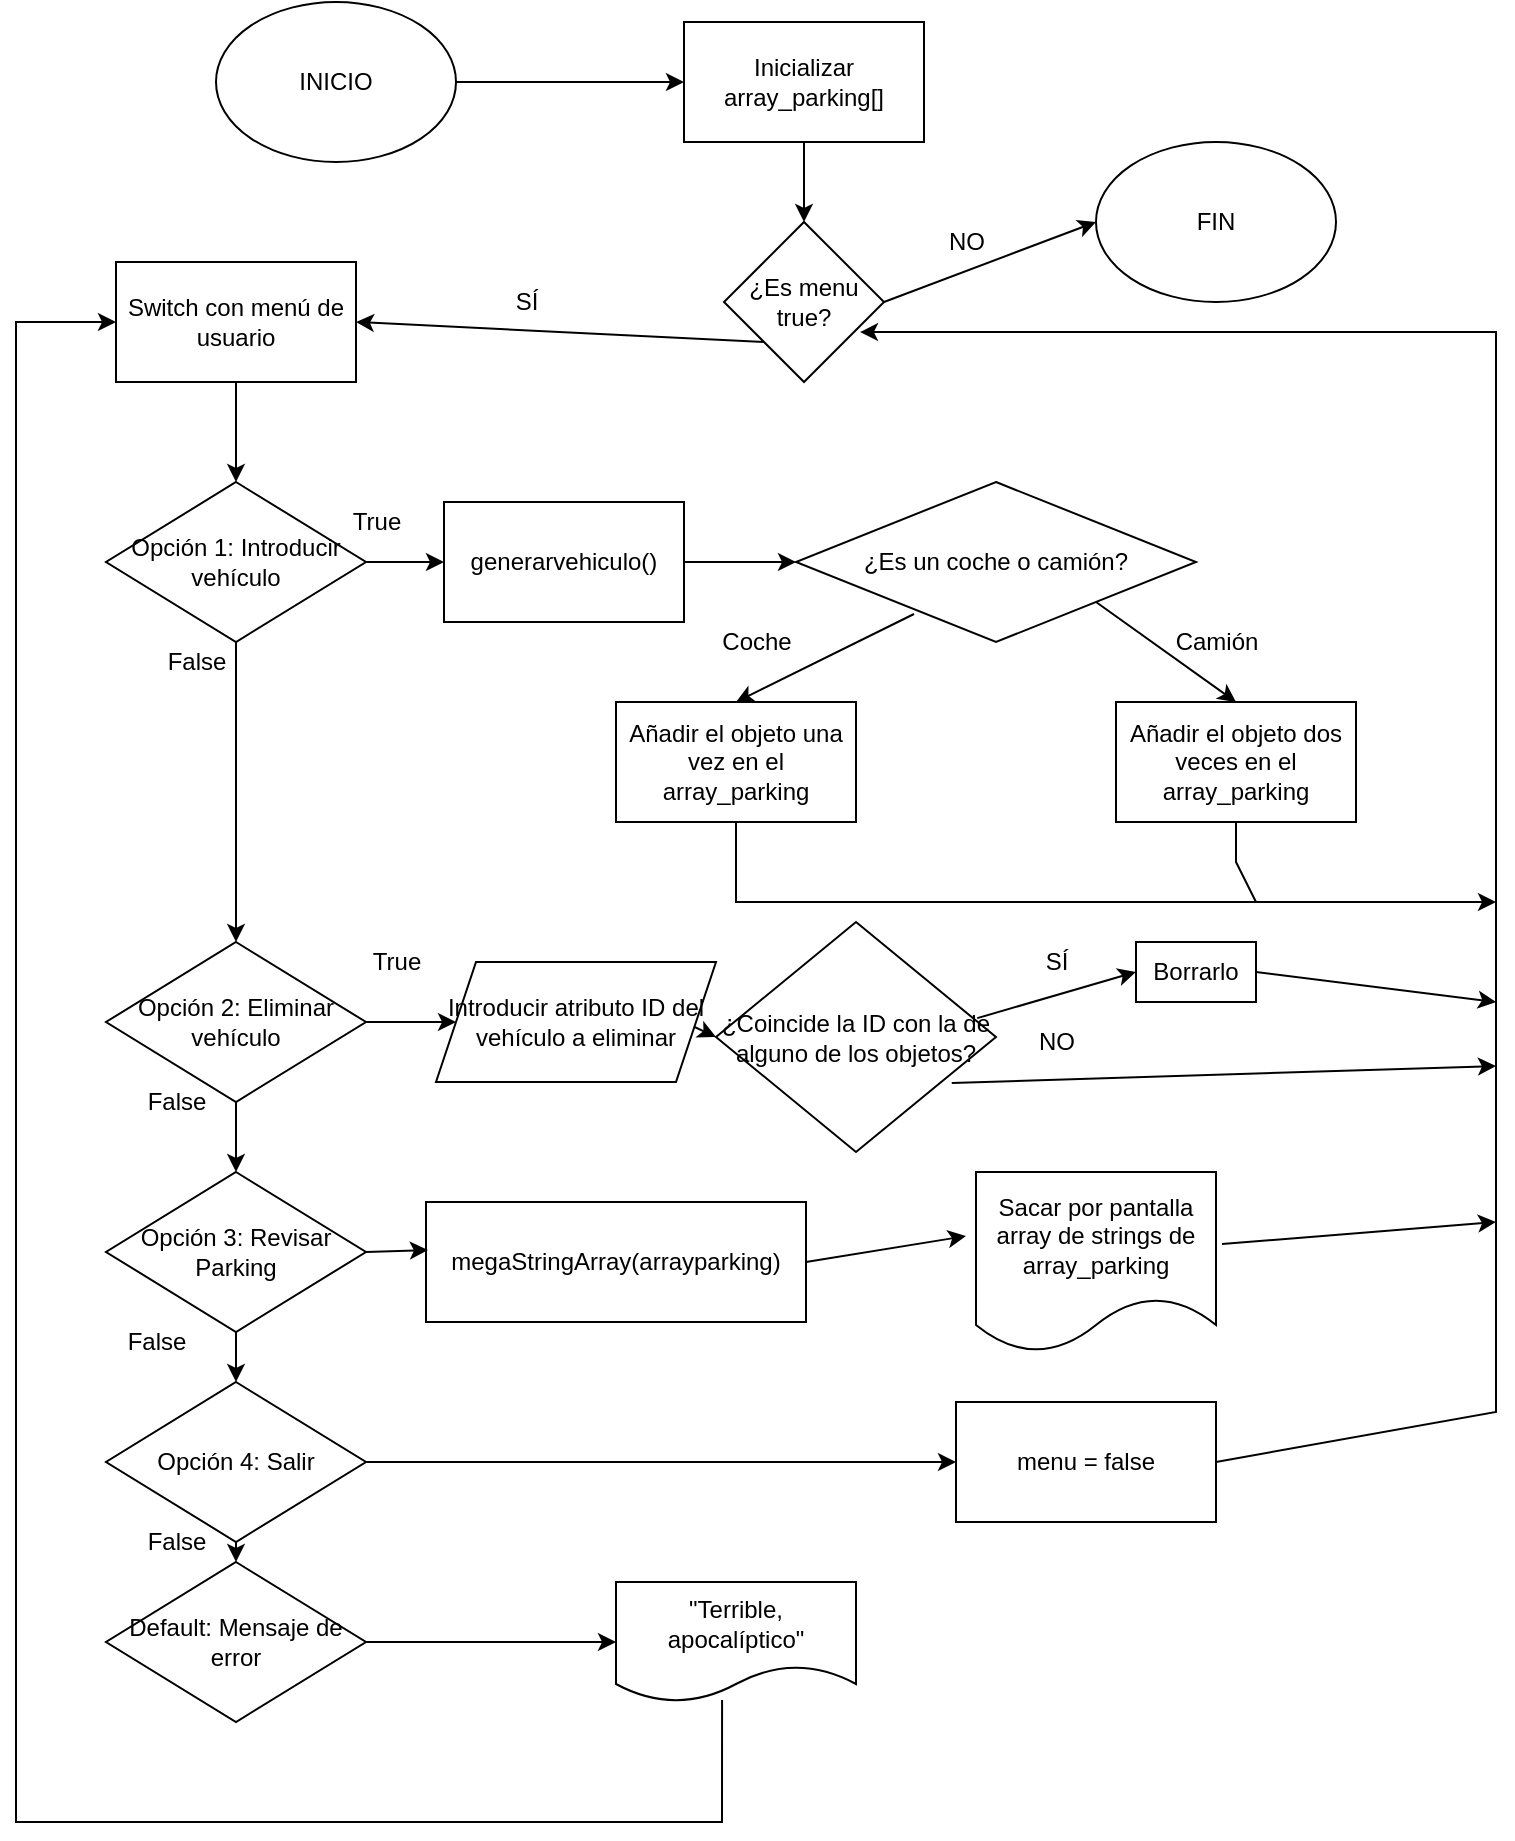 <mxfile version="15.8.6" type="google"><diagram id="C5RBs43oDa-KdzZeNtuy" name="Page-1"><mxGraphModel dx="1422" dy="780" grid="1" gridSize="10" guides="1" tooltips="1" connect="1" arrows="1" fold="1" page="1" pageScale="1" pageWidth="827" pageHeight="1169" math="0" shadow="0"><root><mxCell id="WIyWlLk6GJQsqaUBKTNV-0"/><mxCell id="WIyWlLk6GJQsqaUBKTNV-1" parent="WIyWlLk6GJQsqaUBKTNV-0"/><mxCell id="BVjK1RNOEW7yUbEWEQUd-0" value="INICIO" style="ellipse;whiteSpace=wrap;html=1;" parent="WIyWlLk6GJQsqaUBKTNV-1" vertex="1"><mxGeometry x="120" y="10" width="120" height="80" as="geometry"/></mxCell><mxCell id="BVjK1RNOEW7yUbEWEQUd-1" value="¿Es menu true?" style="rhombus;whiteSpace=wrap;html=1;" parent="WIyWlLk6GJQsqaUBKTNV-1" vertex="1"><mxGeometry x="374" y="120" width="80" height="80" as="geometry"/></mxCell><mxCell id="BVjK1RNOEW7yUbEWEQUd-2" value="FIN" style="ellipse;whiteSpace=wrap;html=1;" parent="WIyWlLk6GJQsqaUBKTNV-1" vertex="1"><mxGeometry x="560" y="80" width="120" height="80" as="geometry"/></mxCell><mxCell id="BVjK1RNOEW7yUbEWEQUd-3" value="" style="endArrow=classic;html=1;rounded=0;entryX=0;entryY=0.5;entryDx=0;entryDy=0;exitX=1;exitY=0.5;exitDx=0;exitDy=0;" parent="WIyWlLk6GJQsqaUBKTNV-1" source="BVjK1RNOEW7yUbEWEQUd-1" target="BVjK1RNOEW7yUbEWEQUd-2" edge="1"><mxGeometry width="50" height="50" relative="1" as="geometry"><mxPoint x="390" y="210" as="sourcePoint"/><mxPoint x="440" y="160" as="targetPoint"/></mxGeometry></mxCell><mxCell id="BVjK1RNOEW7yUbEWEQUd-4" value="NO" style="text;html=1;align=center;verticalAlign=middle;resizable=0;points=[];autosize=1;strokeColor=none;fillColor=none;" parent="WIyWlLk6GJQsqaUBKTNV-1" vertex="1"><mxGeometry x="480" y="120" width="30" height="20" as="geometry"/></mxCell><mxCell id="BVjK1RNOEW7yUbEWEQUd-7" value="Switch con menú de usuario" style="rounded=0;whiteSpace=wrap;html=1;" parent="WIyWlLk6GJQsqaUBKTNV-1" vertex="1"><mxGeometry x="70" y="140" width="120" height="60" as="geometry"/></mxCell><mxCell id="BVjK1RNOEW7yUbEWEQUd-8" value="menu = false" style="rounded=0;whiteSpace=wrap;html=1;" parent="WIyWlLk6GJQsqaUBKTNV-1" vertex="1"><mxGeometry x="490" y="710" width="130" height="60" as="geometry"/></mxCell><mxCell id="BVjK1RNOEW7yUbEWEQUd-10" value="" style="endArrow=classic;html=1;rounded=0;exitX=0;exitY=1;exitDx=0;exitDy=0;entryX=1;entryY=0.5;entryDx=0;entryDy=0;" parent="WIyWlLk6GJQsqaUBKTNV-1" source="BVjK1RNOEW7yUbEWEQUd-1" target="BVjK1RNOEW7yUbEWEQUd-7" edge="1"><mxGeometry width="50" height="50" relative="1" as="geometry"><mxPoint x="390" y="300" as="sourcePoint"/><mxPoint x="440" y="250" as="targetPoint"/></mxGeometry></mxCell><mxCell id="BVjK1RNOEW7yUbEWEQUd-11" value="SÍ" style="text;html=1;align=center;verticalAlign=middle;resizable=0;points=[];autosize=1;strokeColor=none;fillColor=none;" parent="WIyWlLk6GJQsqaUBKTNV-1" vertex="1"><mxGeometry x="260" y="150" width="30" height="20" as="geometry"/></mxCell><mxCell id="BVjK1RNOEW7yUbEWEQUd-12" value="" style="endArrow=classic;html=1;rounded=0;exitX=0.5;exitY=1;exitDx=0;exitDy=0;" parent="WIyWlLk6GJQsqaUBKTNV-1" source="BVjK1RNOEW7yUbEWEQUd-7" edge="1"><mxGeometry width="50" height="50" relative="1" as="geometry"><mxPoint x="390" y="300" as="sourcePoint"/><mxPoint x="130" y="250" as="targetPoint"/></mxGeometry></mxCell><mxCell id="BVjK1RNOEW7yUbEWEQUd-13" value="Opción 1: Introducir vehículo" style="rhombus;whiteSpace=wrap;html=1;" parent="WIyWlLk6GJQsqaUBKTNV-1" vertex="1"><mxGeometry x="65" y="250" width="130" height="80" as="geometry"/></mxCell><mxCell id="BVjK1RNOEW7yUbEWEQUd-15" value="Opción 2: Eliminar vehículo" style="rhombus;whiteSpace=wrap;html=1;" parent="WIyWlLk6GJQsqaUBKTNV-1" vertex="1"><mxGeometry x="65" y="480" width="130" height="80" as="geometry"/></mxCell><mxCell id="BVjK1RNOEW7yUbEWEQUd-16" value="Opción 3: Revisar Parking" style="rhombus;whiteSpace=wrap;html=1;" parent="WIyWlLk6GJQsqaUBKTNV-1" vertex="1"><mxGeometry x="65" y="595" width="130" height="80" as="geometry"/></mxCell><mxCell id="BVjK1RNOEW7yUbEWEQUd-17" value="Opción 4: Salir" style="rhombus;whiteSpace=wrap;html=1;" parent="WIyWlLk6GJQsqaUBKTNV-1" vertex="1"><mxGeometry x="65" y="700" width="130" height="80" as="geometry"/></mxCell><mxCell id="BVjK1RNOEW7yUbEWEQUd-18" value="Default: Mensaje de error" style="rhombus;whiteSpace=wrap;html=1;" parent="WIyWlLk6GJQsqaUBKTNV-1" vertex="1"><mxGeometry x="65" y="790" width="130" height="80" as="geometry"/></mxCell><mxCell id="BVjK1RNOEW7yUbEWEQUd-20" value="" style="endArrow=classic;html=1;rounded=0;exitX=1;exitY=0.5;exitDx=0;exitDy=0;entryX=0;entryY=0.5;entryDx=0;entryDy=0;" parent="WIyWlLk6GJQsqaUBKTNV-1" source="BVjK1RNOEW7yUbEWEQUd-17" target="BVjK1RNOEW7yUbEWEQUd-8" edge="1"><mxGeometry width="50" height="50" relative="1" as="geometry"><mxPoint x="390" y="620" as="sourcePoint"/><mxPoint x="440" y="570" as="targetPoint"/></mxGeometry></mxCell><mxCell id="BVjK1RNOEW7yUbEWEQUd-21" value="" style="endArrow=classic;html=1;rounded=0;exitX=1;exitY=0.5;exitDx=0;exitDy=0;entryX=0.85;entryY=0.688;entryDx=0;entryDy=0;entryPerimeter=0;" parent="WIyWlLk6GJQsqaUBKTNV-1" source="BVjK1RNOEW7yUbEWEQUd-8" target="BVjK1RNOEW7yUbEWEQUd-1" edge="1"><mxGeometry width="50" height="50" relative="1" as="geometry"><mxPoint x="390" y="490" as="sourcePoint"/><mxPoint x="760" y="180" as="targetPoint"/><Array as="points"><mxPoint x="760" y="715"/><mxPoint x="760" y="175"/></Array></mxGeometry></mxCell><mxCell id="BVjK1RNOEW7yUbEWEQUd-22" value="generarvehiculo()" style="rounded=0;whiteSpace=wrap;html=1;" parent="WIyWlLk6GJQsqaUBKTNV-1" vertex="1"><mxGeometry x="234" y="260" width="120" height="60" as="geometry"/></mxCell><mxCell id="BVjK1RNOEW7yUbEWEQUd-23" value="" style="endArrow=classic;html=1;rounded=0;exitX=1;exitY=0.5;exitDx=0;exitDy=0;entryX=0;entryY=0.5;entryDx=0;entryDy=0;" parent="WIyWlLk6GJQsqaUBKTNV-1" source="BVjK1RNOEW7yUbEWEQUd-13" target="BVjK1RNOEW7yUbEWEQUd-22" edge="1"><mxGeometry width="50" height="50" relative="1" as="geometry"><mxPoint x="390" y="290" as="sourcePoint"/><mxPoint x="440" y="240" as="targetPoint"/></mxGeometry></mxCell><mxCell id="BVjK1RNOEW7yUbEWEQUd-24" value="¿Es un coche o camión?" style="rhombus;whiteSpace=wrap;html=1;" parent="WIyWlLk6GJQsqaUBKTNV-1" vertex="1"><mxGeometry x="410" y="250" width="200" height="80" as="geometry"/></mxCell><mxCell id="BVjK1RNOEW7yUbEWEQUd-25" value="Añadir el objeto una vez en el array_parking" style="rounded=0;whiteSpace=wrap;html=1;" parent="WIyWlLk6GJQsqaUBKTNV-1" vertex="1"><mxGeometry x="320" y="360" width="120" height="60" as="geometry"/></mxCell><mxCell id="BVjK1RNOEW7yUbEWEQUd-26" value="Añadir el objeto dos veces en el array_parking" style="rounded=0;whiteSpace=wrap;html=1;" parent="WIyWlLk6GJQsqaUBKTNV-1" vertex="1"><mxGeometry x="570" y="360" width="120" height="60" as="geometry"/></mxCell><mxCell id="BVjK1RNOEW7yUbEWEQUd-27" value="" style="endArrow=classic;html=1;rounded=0;exitX=1;exitY=0.5;exitDx=0;exitDy=0;entryX=0;entryY=0.5;entryDx=0;entryDy=0;" parent="WIyWlLk6GJQsqaUBKTNV-1" source="BVjK1RNOEW7yUbEWEQUd-22" target="BVjK1RNOEW7yUbEWEQUd-24" edge="1"><mxGeometry width="50" height="50" relative="1" as="geometry"><mxPoint x="390" y="380" as="sourcePoint"/><mxPoint x="440" y="330" as="targetPoint"/></mxGeometry></mxCell><mxCell id="BVjK1RNOEW7yUbEWEQUd-28" value="" style="endArrow=classic;html=1;rounded=0;exitX=0.295;exitY=0.825;exitDx=0;exitDy=0;exitPerimeter=0;entryX=0.5;entryY=0;entryDx=0;entryDy=0;" parent="WIyWlLk6GJQsqaUBKTNV-1" source="BVjK1RNOEW7yUbEWEQUd-24" target="BVjK1RNOEW7yUbEWEQUd-25" edge="1"><mxGeometry width="50" height="50" relative="1" as="geometry"><mxPoint x="390" y="380" as="sourcePoint"/><mxPoint x="440" y="330" as="targetPoint"/></mxGeometry></mxCell><mxCell id="BVjK1RNOEW7yUbEWEQUd-29" value="" style="endArrow=classic;html=1;rounded=0;exitX=1;exitY=1;exitDx=0;exitDy=0;entryX=0.5;entryY=0;entryDx=0;entryDy=0;" parent="WIyWlLk6GJQsqaUBKTNV-1" source="BVjK1RNOEW7yUbEWEQUd-24" target="BVjK1RNOEW7yUbEWEQUd-26" edge="1"><mxGeometry width="50" height="50" relative="1" as="geometry"><mxPoint x="390" y="380" as="sourcePoint"/><mxPoint x="440" y="330" as="targetPoint"/></mxGeometry></mxCell><mxCell id="BVjK1RNOEW7yUbEWEQUd-30" value="Camión" style="text;html=1;align=center;verticalAlign=middle;resizable=0;points=[];autosize=1;strokeColor=none;fillColor=none;" parent="WIyWlLk6GJQsqaUBKTNV-1" vertex="1"><mxGeometry x="590" y="320" width="60" height="20" as="geometry"/></mxCell><mxCell id="BVjK1RNOEW7yUbEWEQUd-31" value="Coche" style="text;html=1;align=center;verticalAlign=middle;resizable=0;points=[];autosize=1;strokeColor=none;fillColor=none;" parent="WIyWlLk6GJQsqaUBKTNV-1" vertex="1"><mxGeometry x="365" y="320" width="50" height="20" as="geometry"/></mxCell><mxCell id="BVjK1RNOEW7yUbEWEQUd-32" value="Inicializar array_parking[]" style="rounded=0;whiteSpace=wrap;html=1;" parent="WIyWlLk6GJQsqaUBKTNV-1" vertex="1"><mxGeometry x="354" y="20" width="120" height="60" as="geometry"/></mxCell><mxCell id="BVjK1RNOEW7yUbEWEQUd-33" value="" style="endArrow=classic;html=1;rounded=0;exitX=1;exitY=0.5;exitDx=0;exitDy=0;entryX=0;entryY=0.5;entryDx=0;entryDy=0;" parent="WIyWlLk6GJQsqaUBKTNV-1" source="BVjK1RNOEW7yUbEWEQUd-0" target="BVjK1RNOEW7yUbEWEQUd-32" edge="1"><mxGeometry width="50" height="50" relative="1" as="geometry"><mxPoint x="390" y="270" as="sourcePoint"/><mxPoint x="440" y="220" as="targetPoint"/></mxGeometry></mxCell><mxCell id="BVjK1RNOEW7yUbEWEQUd-34" value="" style="endArrow=classic;html=1;rounded=0;exitX=0.5;exitY=1;exitDx=0;exitDy=0;entryX=0.5;entryY=0;entryDx=0;entryDy=0;" parent="WIyWlLk6GJQsqaUBKTNV-1" source="BVjK1RNOEW7yUbEWEQUd-32" target="BVjK1RNOEW7yUbEWEQUd-1" edge="1"><mxGeometry width="50" height="50" relative="1" as="geometry"><mxPoint x="390" y="270" as="sourcePoint"/><mxPoint x="440" y="220" as="targetPoint"/></mxGeometry></mxCell><mxCell id="BVjK1RNOEW7yUbEWEQUd-35" value="" style="endArrow=classic;html=1;rounded=0;exitX=0.5;exitY=1;exitDx=0;exitDy=0;" parent="WIyWlLk6GJQsqaUBKTNV-1" source="BVjK1RNOEW7yUbEWEQUd-25" edge="1"><mxGeometry width="50" height="50" relative="1" as="geometry"><mxPoint x="390" y="370" as="sourcePoint"/><mxPoint x="760" y="460" as="targetPoint"/><Array as="points"><mxPoint x="380" y="460"/><mxPoint x="570" y="460"/></Array></mxGeometry></mxCell><mxCell id="BVjK1RNOEW7yUbEWEQUd-36" value="" style="endArrow=none;html=1;rounded=0;entryX=0.5;entryY=1;entryDx=0;entryDy=0;" parent="WIyWlLk6GJQsqaUBKTNV-1" target="BVjK1RNOEW7yUbEWEQUd-26" edge="1"><mxGeometry width="50" height="50" relative="1" as="geometry"><mxPoint x="640" y="460" as="sourcePoint"/><mxPoint x="440" y="320" as="targetPoint"/><Array as="points"><mxPoint x="630" y="440"/></Array></mxGeometry></mxCell><mxCell id="BVjK1RNOEW7yUbEWEQUd-37" value="" style="endArrow=classic;html=1;rounded=0;exitX=0.5;exitY=1;exitDx=0;exitDy=0;entryX=0.5;entryY=0;entryDx=0;entryDy=0;" parent="WIyWlLk6GJQsqaUBKTNV-1" source="BVjK1RNOEW7yUbEWEQUd-13" target="BVjK1RNOEW7yUbEWEQUd-15" edge="1"><mxGeometry width="50" height="50" relative="1" as="geometry"><mxPoint x="390" y="370" as="sourcePoint"/><mxPoint x="440" y="320" as="targetPoint"/></mxGeometry></mxCell><mxCell id="BVjK1RNOEW7yUbEWEQUd-38" value="True" style="text;html=1;align=center;verticalAlign=middle;resizable=0;points=[];autosize=1;strokeColor=none;fillColor=none;" parent="WIyWlLk6GJQsqaUBKTNV-1" vertex="1"><mxGeometry x="180" y="260" width="40" height="20" as="geometry"/></mxCell><mxCell id="BVjK1RNOEW7yUbEWEQUd-39" value="False" style="text;html=1;align=center;verticalAlign=middle;resizable=0;points=[];autosize=1;strokeColor=none;fillColor=none;" parent="WIyWlLk6GJQsqaUBKTNV-1" vertex="1"><mxGeometry x="90" y="330" width="40" height="20" as="geometry"/></mxCell><mxCell id="BVjK1RNOEW7yUbEWEQUd-41" value="" style="endArrow=classic;html=1;rounded=0;exitX=1;exitY=0.5;exitDx=0;exitDy=0;" parent="WIyWlLk6GJQsqaUBKTNV-1" source="BVjK1RNOEW7yUbEWEQUd-15" edge="1"><mxGeometry width="50" height="50" relative="1" as="geometry"><mxPoint x="390" y="560" as="sourcePoint"/><mxPoint x="240" y="520" as="targetPoint"/></mxGeometry></mxCell><mxCell id="BVjK1RNOEW7yUbEWEQUd-42" value="¿Coincide la ID con la de alguno de los objetos?" style="rhombus;whiteSpace=wrap;html=1;" parent="WIyWlLk6GJQsqaUBKTNV-1" vertex="1"><mxGeometry x="370" y="470" width="140" height="115" as="geometry"/></mxCell><mxCell id="BVjK1RNOEW7yUbEWEQUd-43" value="" style="endArrow=classic;html=1;rounded=0;exitX=1;exitY=0.5;exitDx=0;exitDy=0;entryX=0;entryY=0.5;entryDx=0;entryDy=0;" parent="WIyWlLk6GJQsqaUBKTNV-1" target="BVjK1RNOEW7yUbEWEQUd-42" edge="1"><mxGeometry width="50" height="50" relative="1" as="geometry"><mxPoint x="354" y="520" as="sourcePoint"/><mxPoint x="440" y="480" as="targetPoint"/></mxGeometry></mxCell><mxCell id="BVjK1RNOEW7yUbEWEQUd-44" value="Borrarlo" style="rounded=0;whiteSpace=wrap;html=1;" parent="WIyWlLk6GJQsqaUBKTNV-1" vertex="1"><mxGeometry x="580" y="480" width="60" height="30" as="geometry"/></mxCell><mxCell id="BVjK1RNOEW7yUbEWEQUd-45" value="" style="endArrow=classic;html=1;rounded=0;exitX=0.933;exitY=0.418;exitDx=0;exitDy=0;exitPerimeter=0;entryX=0;entryY=0.5;entryDx=0;entryDy=0;" parent="WIyWlLk6GJQsqaUBKTNV-1" source="BVjK1RNOEW7yUbEWEQUd-42" target="BVjK1RNOEW7yUbEWEQUd-44" edge="1"><mxGeometry width="50" height="50" relative="1" as="geometry"><mxPoint x="390" y="530" as="sourcePoint"/><mxPoint x="440" y="480" as="targetPoint"/></mxGeometry></mxCell><mxCell id="BVjK1RNOEW7yUbEWEQUd-46" value="SÍ" style="text;html=1;align=center;verticalAlign=middle;resizable=0;points=[];autosize=1;strokeColor=none;fillColor=none;" parent="WIyWlLk6GJQsqaUBKTNV-1" vertex="1"><mxGeometry x="525" y="480" width="30" height="20" as="geometry"/></mxCell><mxCell id="BVjK1RNOEW7yUbEWEQUd-48" value="True" style="text;html=1;align=center;verticalAlign=middle;resizable=0;points=[];autosize=1;strokeColor=none;fillColor=none;" parent="WIyWlLk6GJQsqaUBKTNV-1" vertex="1"><mxGeometry x="190" y="480" width="40" height="20" as="geometry"/></mxCell><mxCell id="BVjK1RNOEW7yUbEWEQUd-49" value="False" style="text;html=1;align=center;verticalAlign=middle;resizable=0;points=[];autosize=1;strokeColor=none;fillColor=none;" parent="WIyWlLk6GJQsqaUBKTNV-1" vertex="1"><mxGeometry x="80" y="550" width="40" height="20" as="geometry"/></mxCell><mxCell id="BVjK1RNOEW7yUbEWEQUd-50" value="" style="endArrow=classic;html=1;rounded=0;exitX=0.5;exitY=1;exitDx=0;exitDy=0;entryX=0.5;entryY=0;entryDx=0;entryDy=0;" parent="WIyWlLk6GJQsqaUBKTNV-1" source="BVjK1RNOEW7yUbEWEQUd-15" target="BVjK1RNOEW7yUbEWEQUd-16" edge="1"><mxGeometry width="50" height="50" relative="1" as="geometry"><mxPoint x="390" y="530" as="sourcePoint"/><mxPoint x="440" y="480" as="targetPoint"/></mxGeometry></mxCell><mxCell id="BVjK1RNOEW7yUbEWEQUd-51" value="" style="endArrow=classic;html=1;rounded=0;exitX=0.842;exitY=0.7;exitDx=0;exitDy=0;exitPerimeter=0;" parent="WIyWlLk6GJQsqaUBKTNV-1" source="BVjK1RNOEW7yUbEWEQUd-42" edge="1"><mxGeometry width="50" height="50" relative="1" as="geometry"><mxPoint x="390" y="530" as="sourcePoint"/><mxPoint x="760" y="542" as="targetPoint"/></mxGeometry></mxCell><mxCell id="BVjK1RNOEW7yUbEWEQUd-52" value="NO" style="text;html=1;align=center;verticalAlign=middle;resizable=0;points=[];autosize=1;strokeColor=none;fillColor=none;" parent="WIyWlLk6GJQsqaUBKTNV-1" vertex="1"><mxGeometry x="525" y="520" width="30" height="20" as="geometry"/></mxCell><mxCell id="BVjK1RNOEW7yUbEWEQUd-53" value="" style="endArrow=classic;html=1;rounded=0;exitX=1;exitY=0.5;exitDx=0;exitDy=0;" parent="WIyWlLk6GJQsqaUBKTNV-1" source="BVjK1RNOEW7yUbEWEQUd-44" edge="1"><mxGeometry width="50" height="50" relative="1" as="geometry"><mxPoint x="390" y="530" as="sourcePoint"/><mxPoint x="760" y="510" as="targetPoint"/></mxGeometry></mxCell><mxCell id="BVjK1RNOEW7yUbEWEQUd-55" value="&quot;Terrible, apocalíptico&quot;" style="shape=document;whiteSpace=wrap;html=1;boundedLbl=1;" parent="WIyWlLk6GJQsqaUBKTNV-1" vertex="1"><mxGeometry x="320" y="800" width="120" height="60" as="geometry"/></mxCell><mxCell id="BVjK1RNOEW7yUbEWEQUd-56" value="" style="endArrow=classic;html=1;rounded=0;exitX=1;exitY=0.5;exitDx=0;exitDy=0;entryX=0;entryY=0.5;entryDx=0;entryDy=0;" parent="WIyWlLk6GJQsqaUBKTNV-1" source="BVjK1RNOEW7yUbEWEQUd-18" target="BVjK1RNOEW7yUbEWEQUd-55" edge="1"><mxGeometry width="50" height="50" relative="1" as="geometry"><mxPoint x="390" y="730" as="sourcePoint"/><mxPoint x="440" y="680" as="targetPoint"/></mxGeometry></mxCell><mxCell id="BVjK1RNOEW7yUbEWEQUd-57" value="" style="endArrow=classic;html=1;rounded=0;exitX=0.442;exitY=0.983;exitDx=0;exitDy=0;exitPerimeter=0;entryX=0;entryY=0.5;entryDx=0;entryDy=0;" parent="WIyWlLk6GJQsqaUBKTNV-1" source="BVjK1RNOEW7yUbEWEQUd-55" target="BVjK1RNOEW7yUbEWEQUd-7" edge="1"><mxGeometry width="50" height="50" relative="1" as="geometry"><mxPoint x="390" y="830" as="sourcePoint"/><mxPoint x="440" y="780" as="targetPoint"/><Array as="points"><mxPoint x="373" y="920"/><mxPoint x="20" y="920"/><mxPoint x="20" y="400"/><mxPoint x="20" y="170"/></Array></mxGeometry></mxCell><mxCell id="BVjK1RNOEW7yUbEWEQUd-59" value="" style="endArrow=classic;html=1;rounded=0;exitX=0.5;exitY=1;exitDx=0;exitDy=0;entryX=0.5;entryY=0;entryDx=0;entryDy=0;" parent="WIyWlLk6GJQsqaUBKTNV-1" source="BVjK1RNOEW7yUbEWEQUd-17" target="BVjK1RNOEW7yUbEWEQUd-18" edge="1"><mxGeometry width="50" height="50" relative="1" as="geometry"><mxPoint x="390" y="760" as="sourcePoint"/><mxPoint x="440" y="710" as="targetPoint"/></mxGeometry></mxCell><mxCell id="BVjK1RNOEW7yUbEWEQUd-60" value="False" style="text;html=1;align=center;verticalAlign=middle;resizable=0;points=[];autosize=1;strokeColor=none;fillColor=none;" parent="WIyWlLk6GJQsqaUBKTNV-1" vertex="1"><mxGeometry x="80" y="770" width="40" height="20" as="geometry"/></mxCell><mxCell id="BVjK1RNOEW7yUbEWEQUd-61" value="False" style="text;html=1;align=center;verticalAlign=middle;resizable=0;points=[];autosize=1;strokeColor=none;fillColor=none;" parent="WIyWlLk6GJQsqaUBKTNV-1" vertex="1"><mxGeometry x="70" y="670" width="40" height="20" as="geometry"/></mxCell><mxCell id="BVjK1RNOEW7yUbEWEQUd-62" value="" style="endArrow=classic;html=1;rounded=0;exitX=0.5;exitY=1;exitDx=0;exitDy=0;entryX=0.5;entryY=0;entryDx=0;entryDy=0;" parent="WIyWlLk6GJQsqaUBKTNV-1" source="BVjK1RNOEW7yUbEWEQUd-16" target="BVjK1RNOEW7yUbEWEQUd-17" edge="1"><mxGeometry width="50" height="50" relative="1" as="geometry"><mxPoint x="390" y="760" as="sourcePoint"/><mxPoint x="440" y="710" as="targetPoint"/></mxGeometry></mxCell><mxCell id="cKuNq1pcWRq_AmWykkFo-1" value="Introducir atributo ID del vehículo a eliminar" style="shape=parallelogram;perimeter=parallelogramPerimeter;whiteSpace=wrap;html=1;fixedSize=1;" vertex="1" parent="WIyWlLk6GJQsqaUBKTNV-1"><mxGeometry x="230" y="490" width="140" height="60" as="geometry"/></mxCell><mxCell id="cKuNq1pcWRq_AmWykkFo-2" value="megaStringArray(arrayparking)" style="rounded=0;whiteSpace=wrap;html=1;" vertex="1" parent="WIyWlLk6GJQsqaUBKTNV-1"><mxGeometry x="225" y="610" width="190" height="60" as="geometry"/></mxCell><mxCell id="cKuNq1pcWRq_AmWykkFo-3" value="Sacar por pantalla array de strings de array_parking" style="shape=document;whiteSpace=wrap;html=1;boundedLbl=1;" vertex="1" parent="WIyWlLk6GJQsqaUBKTNV-1"><mxGeometry x="500" y="595" width="120" height="90" as="geometry"/></mxCell><mxCell id="cKuNq1pcWRq_AmWykkFo-4" value="" style="endArrow=classic;html=1;rounded=0;exitX=1;exitY=0.5;exitDx=0;exitDy=0;entryX=0.005;entryY=0.4;entryDx=0;entryDy=0;entryPerimeter=0;" edge="1" parent="WIyWlLk6GJQsqaUBKTNV-1" source="BVjK1RNOEW7yUbEWEQUd-16" target="cKuNq1pcWRq_AmWykkFo-2"><mxGeometry width="50" height="50" relative="1" as="geometry"><mxPoint x="390" y="570" as="sourcePoint"/><mxPoint x="440" y="520" as="targetPoint"/></mxGeometry></mxCell><mxCell id="cKuNq1pcWRq_AmWykkFo-5" value="" style="endArrow=classic;html=1;rounded=0;exitX=1;exitY=0.5;exitDx=0;exitDy=0;entryX=-0.042;entryY=0.356;entryDx=0;entryDy=0;entryPerimeter=0;" edge="1" parent="WIyWlLk6GJQsqaUBKTNV-1" source="cKuNq1pcWRq_AmWykkFo-2" target="cKuNq1pcWRq_AmWykkFo-3"><mxGeometry width="50" height="50" relative="1" as="geometry"><mxPoint x="390" y="570" as="sourcePoint"/><mxPoint x="440" y="520" as="targetPoint"/></mxGeometry></mxCell><mxCell id="cKuNq1pcWRq_AmWykkFo-6" value="" style="endArrow=classic;html=1;rounded=0;exitX=1.025;exitY=0.4;exitDx=0;exitDy=0;exitPerimeter=0;" edge="1" parent="WIyWlLk6GJQsqaUBKTNV-1" source="cKuNq1pcWRq_AmWykkFo-3"><mxGeometry width="50" height="50" relative="1" as="geometry"><mxPoint x="390" y="570" as="sourcePoint"/><mxPoint x="760" y="620" as="targetPoint"/></mxGeometry></mxCell></root></mxGraphModel></diagram></mxfile>
